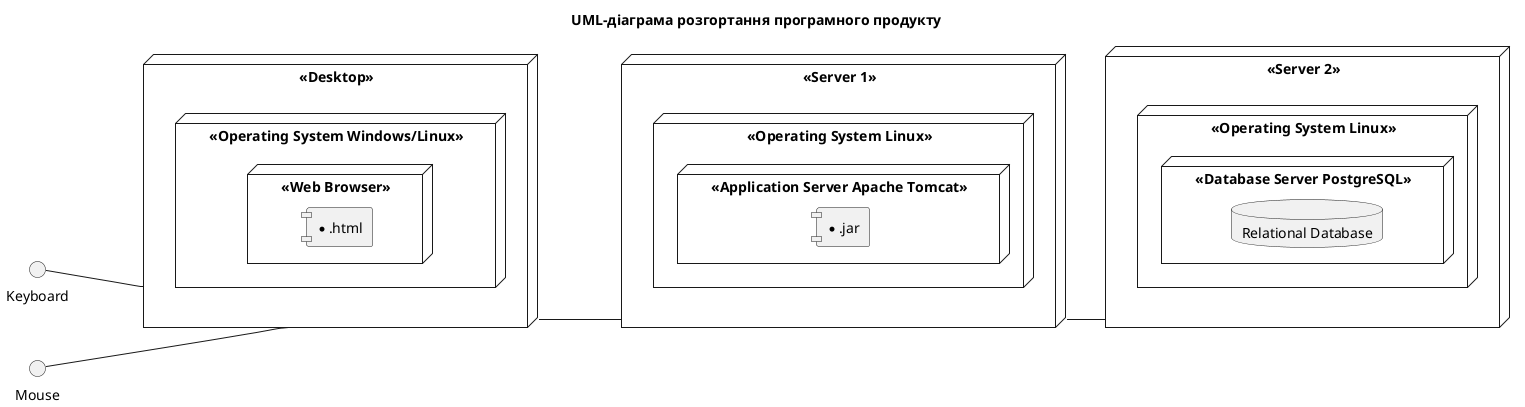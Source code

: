 @startuml
title UML-діаграма розгортання програмного продукту

left to right direction

skinparam componentStyle uml1

node "<<Desktop>>" as dk {
    node "<<Operating System Windows/Linux>>" {
        node "<<Web Browser>>" {
            component [*.html]
        }
    }
}

interface Keyboard

interface Mouse

Keyboard -- dk

Mouse -- dk

node "<<Server 1>>" as serv1 {
	node "<<Operating System Linux>>" as l1 {
	    node "<<Application Server Apache Tomcat>>" {
		    component [*.jar]
		}
	}
}

dk -- serv1

node "<<Server 2>>" as serv2 {
	node "<<Operating System Linux>>" as l2 {
	    node "<<Database Server PostgreSQL>>" {
		    database "Relational Database"
		}
	}
}

serv1 -- serv2

@enduml
